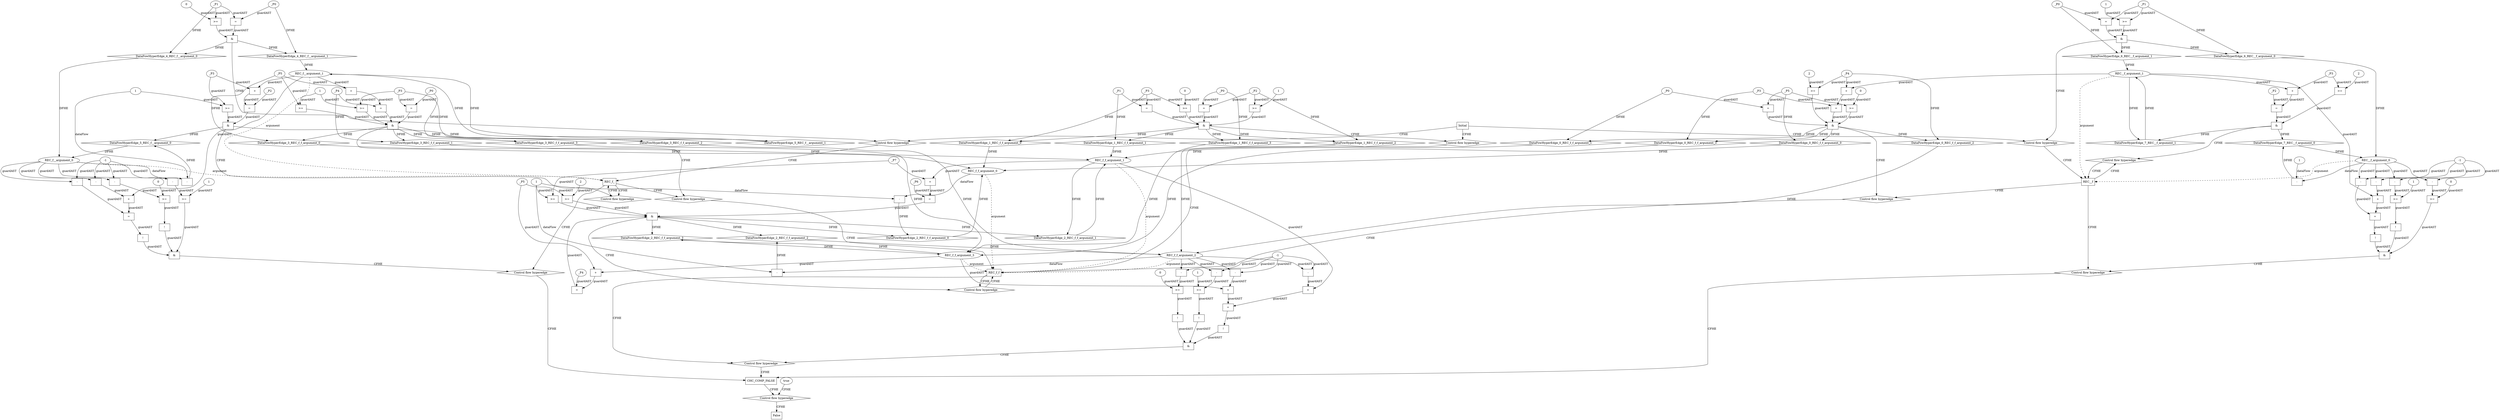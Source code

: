 // Horn Graph
digraph {
	"xxxREC_f_f___REC__f_0xxxdataFlow_0_node_0" [label="_P5"  nodeName="xxxREC_f_f___REC__f_0xxxdataFlow_0_node_0" class=symbolicConstant GNNNodeID=6]
	"xxxREC_f_f___REC__f_0xxxdataFlow1_node_0" [label="_P0"  nodeName="xxxREC_f_f___REC__f_0xxxdataFlow1_node_0" class=symbolicConstant GNNNodeID=7]
	"xxxREC_f_f___REC__f_0xxxdataFlow2_node_0" [label="_P4"  nodeName="xxxREC_f_f___REC__f_0xxxdataFlow2_node_0" class=symbolicConstant GNNNodeID=8]
	"xxxREC_f_f___REC__f_0xxxdataFlow3_node_0" [label="_P3"  nodeName="xxxREC_f_f___REC__f_0xxxdataFlow3_node_0" class=symbolicConstant GNNNodeID=9]
	"xxxREC_f_f___REC__f_0xxxguard_0_node_0" [label=">="  nodeName="xxxREC_f_f___REC__f_0xxxguard_0_node_0" class=Operator GNNNodeID=10 shape=rect]
	"xxxREC_f_f___REC__f_0xxxguard_0_node_2" [label="2"  nodeName="xxxREC_f_f___REC__f_0xxxguard_0_node_2" class=IdealInt GNNNodeID=11]
		"xxxREC_f_f___REC__f_0xxxdataFlow2_node_0" -> "xxxREC_f_f___REC__f_0xxxguard_0_node_0" [ label="guardAST"]
		"xxxREC_f_f___REC__f_0xxxguard_0_node_2" -> "xxxREC_f_f___REC__f_0xxxguard_0_node_0" [ label="guardAST"]
	"xxxREC_f_f___REC__f_0xxxguard1_node_0" [label=">="  nodeName="xxxREC_f_f___REC__f_0xxxguard1_node_0" class=Operator GNNNodeID=12 shape=rect]
	"xxxREC_f_f___REC__f_0xxxguard1_node_1" [label="0"  nodeName="xxxREC_f_f___REC__f_0xxxguard1_node_1" class=IdealInt GNNNodeID=13]
		"xxxREC_f_f___REC__f_0xxxguard1_node_1" -> "xxxREC_f_f___REC__f_0xxxguard1_node_0" [ label="guardAST"]
		"xxxREC_f_f___REC__f_0xxxdataFlow_0_node_0" -> "xxxREC_f_f___REC__f_0xxxguard1_node_0" [ label="guardAST"]
	"xxxREC_f_f___REC__f_0xxxguard2_node_0" [label="="  nodeName="xxxREC_f_f___REC__f_0xxxguard2_node_0" class=Operator GNNNodeID=14 shape=rect]
	"xxxREC_f_f___REC__f_0xxxguard2_node_1" [label="+"  nodeName="xxxREC_f_f___REC__f_0xxxguard2_node_1" class=Operator GNNNodeID=15 shape=rect]
		"xxxREC_f_f___REC__f_0xxxguard2_node_1" -> "xxxREC_f_f___REC__f_0xxxguard2_node_0" [ label="guardAST"]
		"xxxREC_f_f___REC__f_0xxxdataFlow3_node_0" -> "xxxREC_f_f___REC__f_0xxxguard2_node_0" [ label="guardAST"]
		"xxxREC_f_f___REC__f_0xxxdataFlow2_node_0" -> "xxxREC_f_f___REC__f_0xxxguard2_node_1" [ label="guardAST"]
		"REC__f_argument_1" -> "xxxREC_f_f___REC__f_0xxxguard2_node_1" [ label="guardAST"]
	"xxxREC_f_f___REC__f_0xxxguard3_node_0" [label="="  nodeName="xxxREC_f_f___REC__f_0xxxguard3_node_0" class=Operator GNNNodeID=16 shape=rect]
		"xxxREC_f_f___REC__f_0xxxdataFlow1_node_0" -> "xxxREC_f_f___REC__f_0xxxguard3_node_0" [ label="guardAST"]
		"xxxREC_f_f___REC__f_0xxxdataFlow_0_node_0" -> "xxxREC_f_f___REC__f_0xxxguard3_node_0" [ label="guardAST"]
	"xxxREC_f_f___Initial_1xxxdataFlow_0_node_0" [label="_P3"  nodeName="xxxREC_f_f___Initial_1xxxdataFlow_0_node_0" class=symbolicConstant GNNNodeID=17]
	"xxxREC_f_f___Initial_1xxxdataFlow1_node_0" [label="_P1"  nodeName="xxxREC_f_f___Initial_1xxxdataFlow1_node_0" class=symbolicConstant GNNNodeID=18]
	"xxxREC_f_f___Initial_1xxxdataFlow2_node_0" [label="_P2"  nodeName="xxxREC_f_f___Initial_1xxxdataFlow2_node_0" class=symbolicConstant GNNNodeID=19]
	"xxxREC_f_f___Initial_1xxxdataFlow3_node_0" [label="_P0"  nodeName="xxxREC_f_f___Initial_1xxxdataFlow3_node_0" class=symbolicConstant GNNNodeID=20]
	"xxxREC_f_f___Initial_1xxxguard_0_node_0" [label=">="  nodeName="xxxREC_f_f___Initial_1xxxguard_0_node_0" class=Operator GNNNodeID=21 shape=rect]
	"xxxREC_f_f___Initial_1xxxguard_0_node_1" [label="1"  nodeName="xxxREC_f_f___Initial_1xxxguard_0_node_1" class=IdealInt GNNNodeID=22]
		"xxxREC_f_f___Initial_1xxxguard_0_node_1" -> "xxxREC_f_f___Initial_1xxxguard_0_node_0" [ label="guardAST"]
		"xxxREC_f_f___Initial_1xxxdataFlow2_node_0" -> "xxxREC_f_f___Initial_1xxxguard_0_node_0" [ label="guardAST"]
	"xxxREC_f_f___Initial_1xxxguard1_node_0" [label=">="  nodeName="xxxREC_f_f___Initial_1xxxguard1_node_0" class=Operator GNNNodeID=23 shape=rect]
	"xxxREC_f_f___Initial_1xxxguard1_node_1" [label="0"  nodeName="xxxREC_f_f___Initial_1xxxguard1_node_1" class=IdealInt GNNNodeID=24]
		"xxxREC_f_f___Initial_1xxxguard1_node_1" -> "xxxREC_f_f___Initial_1xxxguard1_node_0" [ label="guardAST"]
		"xxxREC_f_f___Initial_1xxxdataFlow_0_node_0" -> "xxxREC_f_f___Initial_1xxxguard1_node_0" [ label="guardAST"]
	"xxxREC_f_f___Initial_1xxxguard2_node_0" [label="="  nodeName="xxxREC_f_f___Initial_1xxxguard2_node_0" class=Operator GNNNodeID=25 shape=rect]
		"xxxREC_f_f___Initial_1xxxdataFlow3_node_0" -> "xxxREC_f_f___Initial_1xxxguard2_node_0" [ label="guardAST"]
		"xxxREC_f_f___Initial_1xxxdataFlow2_node_0" -> "xxxREC_f_f___Initial_1xxxguard2_node_0" [ label="guardAST"]
	"xxxREC_f_f___Initial_1xxxguard3_node_0" [label="="  nodeName="xxxREC_f_f___Initial_1xxxguard3_node_0" class=Operator GNNNodeID=26 shape=rect]
		"xxxREC_f_f___Initial_1xxxdataFlow1_node_0" -> "xxxREC_f_f___Initial_1xxxguard3_node_0" [ label="guardAST"]
		"xxxREC_f_f___Initial_1xxxdataFlow_0_node_0" -> "xxxREC_f_f___Initial_1xxxguard3_node_0" [ label="guardAST"]
	"xxxREC_f_f___REC_f_f_2xxxdataFlow_0_node_0" [label="-"  nodeName="xxxREC_f_f___REC_f_f_2xxxdataFlow_0_node_0" class=Operator GNNNodeID=27 shape=rect]
	"xxxREC_f_f___REC_f_f_2xxxdataFlow_0_node_2" [label="1"  nodeName="xxxREC_f_f___REC_f_f_2xxxdataFlow_0_node_2" class=IdealInt GNNNodeID=28]
		"REC_f_f_argument_0" -> "xxxREC_f_f___REC_f_f_2xxxdataFlow_0_node_0" [ label="dataFlow"]
		"xxxREC_f_f___REC_f_f_2xxxdataFlow_0_node_2" -> "xxxREC_f_f___REC_f_f_2xxxdataFlow_0_node_0" [ label="dataFlow"]
	"xxxREC_f_f___REC_f_f_2xxxdataFlow2_node_0" [label="-"  nodeName="xxxREC_f_f___REC_f_f_2xxxdataFlow2_node_0" class=Operator GNNNodeID=29 shape=rect]
		"REC_f_f_argument_2" -> "xxxREC_f_f___REC_f_f_2xxxdataFlow2_node_0" [ label="dataFlow"]
		"xxxREC_f_f___REC_f_f_2xxxdataFlow_0_node_2" -> "xxxREC_f_f___REC_f_f_2xxxdataFlow2_node_0" [ label="dataFlow"]
	"xxxREC_f_f___REC_f_f_2xxxguard_0_node_0" [label=">="  nodeName="xxxREC_f_f___REC_f_f_2xxxguard_0_node_0" class=Operator GNNNodeID=30 shape=rect]
	"xxxREC_f_f___REC_f_f_2xxxguard_0_node_1" [label="_P5"  nodeName="xxxREC_f_f___REC_f_f_2xxxguard_0_node_1" class=symbolicConstant GNNNodeID=31]
	"xxxREC_f_f___REC_f_f_2xxxguard_0_node_2" [label="2"  nodeName="xxxREC_f_f___REC_f_f_2xxxguard_0_node_2" class=IdealInt GNNNodeID=32]
		"xxxREC_f_f___REC_f_f_2xxxguard_0_node_1" -> "xxxREC_f_f___REC_f_f_2xxxguard_0_node_0" [ label="guardAST"]
		"xxxREC_f_f___REC_f_f_2xxxguard_0_node_2" -> "xxxREC_f_f___REC_f_f_2xxxguard_0_node_0" [ label="guardAST"]
	"xxxREC_f_f___REC_f_f_2xxxguard1_node_0" [label=">="  nodeName="xxxREC_f_f___REC_f_f_2xxxguard1_node_0" class=Operator GNNNodeID=33 shape=rect]
	"xxxREC_f_f___REC_f_f_2xxxguard1_node_1" [label="_P7"  nodeName="xxxREC_f_f___REC_f_f_2xxxguard1_node_1" class=symbolicConstant GNNNodeID=34]
		"xxxREC_f_f___REC_f_f_2xxxguard1_node_1" -> "xxxREC_f_f___REC_f_f_2xxxguard1_node_0" [ label="guardAST"]
		"xxxREC_f_f___REC_f_f_2xxxdataFlow_0_node_2" -> "xxxREC_f_f___REC_f_f_2xxxguard1_node_0" [ label="guardAST"]
	"xxxREC_f_f___REC_f_f_2xxxguard2_node_0" [label="="  nodeName="xxxREC_f_f___REC_f_f_2xxxguard2_node_0" class=Operator GNNNodeID=35 shape=rect]
	"xxxREC_f_f___REC_f_f_2xxxguard2_node_1" [label="+"  nodeName="xxxREC_f_f___REC_f_f_2xxxguard2_node_1" class=Operator GNNNodeID=36 shape=rect]
	"xxxREC_f_f___REC_f_f_2xxxguard2_node_4" [label="_P6"  nodeName="xxxREC_f_f___REC_f_f_2xxxguard2_node_4" class=symbolicConstant GNNNodeID=37]
		"xxxREC_f_f___REC_f_f_2xxxguard2_node_1" -> "xxxREC_f_f___REC_f_f_2xxxguard2_node_0" [ label="guardAST"]
		"xxxREC_f_f___REC_f_f_2xxxguard2_node_4" -> "xxxREC_f_f___REC_f_f_2xxxguard2_node_0" [ label="guardAST"]
		"xxxREC_f_f___REC_f_f_2xxxguard1_node_1" -> "xxxREC_f_f___REC_f_f_2xxxguard2_node_1" [ label="guardAST"]
		"REC_f_f_argument_1" -> "xxxREC_f_f___REC_f_f_2xxxguard2_node_1" [ label="guardAST"]
	"xxxREC_f_f___REC_f_f_2xxxguard3_node_0" [label="="  nodeName="xxxREC_f_f___REC_f_f_2xxxguard3_node_0" class=Operator GNNNodeID=38 shape=rect]
	"xxxREC_f_f___REC_f_f_2xxxguard3_node_1" [label="+"  nodeName="xxxREC_f_f___REC_f_f_2xxxguard3_node_1" class=Operator GNNNodeID=39 shape=rect]
	"xxxREC_f_f___REC_f_f_2xxxguard3_node_4" [label="_P4"  nodeName="xxxREC_f_f___REC_f_f_2xxxguard3_node_4" class=symbolicConstant GNNNodeID=40]
		"xxxREC_f_f___REC_f_f_2xxxguard3_node_1" -> "xxxREC_f_f___REC_f_f_2xxxguard3_node_0" [ label="guardAST"]
		"xxxREC_f_f___REC_f_f_2xxxguard3_node_4" -> "xxxREC_f_f___REC_f_f_2xxxguard3_node_0" [ label="guardAST"]
		"xxxREC_f_f___REC_f_f_2xxxguard_0_node_1" -> "xxxREC_f_f___REC_f_f_2xxxguard3_node_1" [ label="guardAST"]
		"REC_f_f_argument_3" -> "xxxREC_f_f___REC_f_f_2xxxguard3_node_1" [ label="guardAST"]
	"xxxREC_f_f___REC_f__3xxxdataFlow_0_node_0" [label="_P5"  nodeName="xxxREC_f_f___REC_f__3xxxdataFlow_0_node_0" class=symbolicConstant GNNNodeID=43]
	"xxxREC_f_f___REC_f__3xxxdataFlow1_node_0" [label="_P4"  nodeName="xxxREC_f_f___REC_f__3xxxdataFlow1_node_0" class=symbolicConstant GNNNodeID=44]
	"xxxREC_f_f___REC_f__3xxxdataFlow2_node_0" [label="_P3"  nodeName="xxxREC_f_f___REC_f__3xxxdataFlow2_node_0" class=symbolicConstant GNNNodeID=45]
	"xxxREC_f_f___REC_f__3xxxdataFlow3_node_0" [label="_P0"  nodeName="xxxREC_f_f___REC_f__3xxxdataFlow3_node_0" class=symbolicConstant GNNNodeID=46]
	"xxxREC_f_f___REC_f__3xxxguard_0_node_0" [label=">="  nodeName="xxxREC_f_f___REC_f__3xxxguard_0_node_0" class=Operator GNNNodeID=47 shape=rect]
	"xxxREC_f_f___REC_f__3xxxguard_0_node_1" [label="1"  nodeName="xxxREC_f_f___REC_f__3xxxguard_0_node_1" class=IdealInt GNNNodeID=48]
		"xxxREC_f_f___REC_f__3xxxguard_0_node_1" -> "xxxREC_f_f___REC_f__3xxxguard_0_node_0" [ label="guardAST"]
		"xxxREC_f_f___REC_f__3xxxdataFlow2_node_0" -> "xxxREC_f_f___REC_f__3xxxguard_0_node_0" [ label="guardAST"]
	"xxxREC_f_f___REC_f__3xxxguard1_node_0" [label=">="  nodeName="xxxREC_f_f___REC_f__3xxxguard1_node_0" class=Operator GNNNodeID=49 shape=rect]
		"xxxREC_f_f___REC_f__3xxxdataFlow_0_node_0" -> "xxxREC_f_f___REC_f__3xxxguard1_node_0" [ label="guardAST"]
		"xxxREC_f_f___REC_f__3xxxguard_0_node_1" -> "xxxREC_f_f___REC_f__3xxxguard1_node_0" [ label="guardAST"]
	"xxxREC_f_f___REC_f__3xxxguard2_node_0" [label="="  nodeName="xxxREC_f_f___REC_f__3xxxguard2_node_0" class=Operator GNNNodeID=50 shape=rect]
	"xxxREC_f_f___REC_f__3xxxguard2_node_1" [label="+"  nodeName="xxxREC_f_f___REC_f__3xxxguard2_node_1" class=Operator GNNNodeID=51 shape=rect]
		"xxxREC_f_f___REC_f__3xxxguard2_node_1" -> "xxxREC_f_f___REC_f__3xxxguard2_node_0" [ label="guardAST"]
		"xxxREC_f_f___REC_f__3xxxdataFlow1_node_0" -> "xxxREC_f_f___REC_f__3xxxguard2_node_0" [ label="guardAST"]
		"xxxREC_f_f___REC_f__3xxxdataFlow_0_node_0" -> "xxxREC_f_f___REC_f__3xxxguard2_node_1" [ label="guardAST"]
		"REC_f__argument_1" -> "xxxREC_f_f___REC_f__3xxxguard2_node_1" [ label="guardAST"]
	"xxxREC_f_f___REC_f__3xxxguard3_node_0" [label="="  nodeName="xxxREC_f_f___REC_f__3xxxguard3_node_0" class=Operator GNNNodeID=52 shape=rect]
		"xxxREC_f_f___REC_f__3xxxdataFlow3_node_0" -> "xxxREC_f_f___REC_f__3xxxguard3_node_0" [ label="guardAST"]
		"xxxREC_f_f___REC_f__3xxxdataFlow2_node_0" -> "xxxREC_f_f___REC_f__3xxxguard3_node_0" [ label="guardAST"]
	"xxxREC_f____Initial_4xxxdataFlow_0_node_0" [label="_P1"  nodeName="xxxREC_f____Initial_4xxxdataFlow_0_node_0" class=symbolicConstant GNNNodeID=53]
	"xxxREC_f____Initial_4xxxdataFlow1_node_0" [label="_P0"  nodeName="xxxREC_f____Initial_4xxxdataFlow1_node_0" class=symbolicConstant GNNNodeID=54]
	"xxxREC_f____Initial_4xxxguard_0_node_0" [label=">="  nodeName="xxxREC_f____Initial_4xxxguard_0_node_0" class=Operator GNNNodeID=55 shape=rect]
	"xxxREC_f____Initial_4xxxguard_0_node_1" [label="0"  nodeName="xxxREC_f____Initial_4xxxguard_0_node_1" class=IdealInt GNNNodeID=56]
		"xxxREC_f____Initial_4xxxguard_0_node_1" -> "xxxREC_f____Initial_4xxxguard_0_node_0" [ label="guardAST"]
		"xxxREC_f____Initial_4xxxdataFlow_0_node_0" -> "xxxREC_f____Initial_4xxxguard_0_node_0" [ label="guardAST"]
	"xxxREC_f____Initial_4xxxguard1_node_0" [label="="  nodeName="xxxREC_f____Initial_4xxxguard1_node_0" class=Operator GNNNodeID=57 shape=rect]
		"xxxREC_f____Initial_4xxxdataFlow1_node_0" -> "xxxREC_f____Initial_4xxxguard1_node_0" [ label="guardAST"]
		"xxxREC_f____Initial_4xxxdataFlow_0_node_0" -> "xxxREC_f____Initial_4xxxguard1_node_0" [ label="guardAST"]
	"xxxREC_f____REC_f__5xxxdataFlow_0_node_0" [label="-"  nodeName="xxxREC_f____REC_f__5xxxdataFlow_0_node_0" class=Operator GNNNodeID=58 shape=rect]
	"xxxREC_f____REC_f__5xxxdataFlow_0_node_2" [label="1"  nodeName="xxxREC_f____REC_f__5xxxdataFlow_0_node_2" class=IdealInt GNNNodeID=59]
		"REC_f__argument_0" -> "xxxREC_f____REC_f__5xxxdataFlow_0_node_0" [ label="dataFlow"]
		"xxxREC_f____REC_f__5xxxdataFlow_0_node_2" -> "xxxREC_f____REC_f__5xxxdataFlow_0_node_0" [ label="dataFlow"]
	"xxxREC_f____REC_f__5xxxguard_0_node_0" [label=">="  nodeName="xxxREC_f____REC_f__5xxxguard_0_node_0" class=Operator GNNNodeID=60 shape=rect]
	"xxxREC_f____REC_f__5xxxguard_0_node_1" [label="_P3"  nodeName="xxxREC_f____REC_f__5xxxguard_0_node_1" class=symbolicConstant GNNNodeID=61]
		"xxxREC_f____REC_f__5xxxguard_0_node_1" -> "xxxREC_f____REC_f__5xxxguard_0_node_0" [ label="guardAST"]
		"xxxREC_f____REC_f__5xxxdataFlow_0_node_2" -> "xxxREC_f____REC_f__5xxxguard_0_node_0" [ label="guardAST"]
	"xxxREC_f____REC_f__5xxxguard1_node_0" [label="="  nodeName="xxxREC_f____REC_f__5xxxguard1_node_0" class=Operator GNNNodeID=62 shape=rect]
	"xxxREC_f____REC_f__5xxxguard1_node_1" [label="+"  nodeName="xxxREC_f____REC_f__5xxxguard1_node_1" class=Operator GNNNodeID=63 shape=rect]
	"xxxREC_f____REC_f__5xxxguard1_node_4" [label="_P2"  nodeName="xxxREC_f____REC_f__5xxxguard1_node_4" class=symbolicConstant GNNNodeID=64]
		"xxxREC_f____REC_f__5xxxguard1_node_1" -> "xxxREC_f____REC_f__5xxxguard1_node_0" [ label="guardAST"]
		"xxxREC_f____REC_f__5xxxguard1_node_4" -> "xxxREC_f____REC_f__5xxxguard1_node_0" [ label="guardAST"]
		"xxxREC_f____REC_f__5xxxguard_0_node_1" -> "xxxREC_f____REC_f__5xxxguard1_node_1" [ label="guardAST"]
		"REC_f__argument_1" -> "xxxREC_f____REC_f__5xxxguard1_node_1" [ label="guardAST"]
	"xxxREC__f___Initial_6xxxdataFlow_0_node_0" [label="_P1"  nodeName="xxxREC__f___Initial_6xxxdataFlow_0_node_0" class=symbolicConstant GNNNodeID=65]
	"xxxREC__f___Initial_6xxxdataFlow1_node_0" [label="_P0"  nodeName="xxxREC__f___Initial_6xxxdataFlow1_node_0" class=symbolicConstant GNNNodeID=66]
	"xxxREC__f___Initial_6xxxguard_0_node_0" [label=">="  nodeName="xxxREC__f___Initial_6xxxguard_0_node_0" class=Operator GNNNodeID=67 shape=rect]
	"xxxREC__f___Initial_6xxxguard_0_node_1" [label="1"  nodeName="xxxREC__f___Initial_6xxxguard_0_node_1" class=IdealInt GNNNodeID=68]
		"xxxREC__f___Initial_6xxxguard_0_node_1" -> "xxxREC__f___Initial_6xxxguard_0_node_0" [ label="guardAST"]
		"xxxREC__f___Initial_6xxxdataFlow_0_node_0" -> "xxxREC__f___Initial_6xxxguard_0_node_0" [ label="guardAST"]
	"xxxREC__f___Initial_6xxxguard1_node_0" [label="="  nodeName="xxxREC__f___Initial_6xxxguard1_node_0" class=Operator GNNNodeID=69 shape=rect]
		"xxxREC__f___Initial_6xxxdataFlow1_node_0" -> "xxxREC__f___Initial_6xxxguard1_node_0" [ label="guardAST"]
		"xxxREC__f___Initial_6xxxdataFlow_0_node_0" -> "xxxREC__f___Initial_6xxxguard1_node_0" [ label="guardAST"]
	"xxxREC__f___REC__f_7xxxdataFlow_0_node_0" [label="-"  nodeName="xxxREC__f___REC__f_7xxxdataFlow_0_node_0" class=Operator GNNNodeID=70 shape=rect]
	"xxxREC__f___REC__f_7xxxdataFlow_0_node_2" [label="1"  nodeName="xxxREC__f___REC__f_7xxxdataFlow_0_node_2" class=IdealInt GNNNodeID=71]
		"REC__f_argument_0" -> "xxxREC__f___REC__f_7xxxdataFlow_0_node_0" [ label="dataFlow"]
		"xxxREC__f___REC__f_7xxxdataFlow_0_node_2" -> "xxxREC__f___REC__f_7xxxdataFlow_0_node_0" [ label="dataFlow"]
	"xxxREC__f___REC__f_7xxxguard_0_node_0" [label=">="  nodeName="xxxREC__f___REC__f_7xxxguard_0_node_0" class=Operator GNNNodeID=72 shape=rect]
	"xxxREC__f___REC__f_7xxxguard_0_node_1" [label="_P3"  nodeName="xxxREC__f___REC__f_7xxxguard_0_node_1" class=symbolicConstant GNNNodeID=73]
	"xxxREC__f___REC__f_7xxxguard_0_node_2" [label="2"  nodeName="xxxREC__f___REC__f_7xxxguard_0_node_2" class=IdealInt GNNNodeID=74]
		"xxxREC__f___REC__f_7xxxguard_0_node_1" -> "xxxREC__f___REC__f_7xxxguard_0_node_0" [ label="guardAST"]
		"xxxREC__f___REC__f_7xxxguard_0_node_2" -> "xxxREC__f___REC__f_7xxxguard_0_node_0" [ label="guardAST"]
	"xxxREC__f___REC__f_7xxxguard1_node_0" [label="="  nodeName="xxxREC__f___REC__f_7xxxguard1_node_0" class=Operator GNNNodeID=75 shape=rect]
	"xxxREC__f___REC__f_7xxxguard1_node_1" [label="+"  nodeName="xxxREC__f___REC__f_7xxxguard1_node_1" class=Operator GNNNodeID=76 shape=rect]
	"xxxREC__f___REC__f_7xxxguard1_node_4" [label="_P2"  nodeName="xxxREC__f___REC__f_7xxxguard1_node_4" class=symbolicConstant GNNNodeID=77]
		"xxxREC__f___REC__f_7xxxguard1_node_1" -> "xxxREC__f___REC__f_7xxxguard1_node_0" [ label="guardAST"]
		"xxxREC__f___REC__f_7xxxguard1_node_4" -> "xxxREC__f___REC__f_7xxxguard1_node_0" [ label="guardAST"]
		"xxxREC__f___REC__f_7xxxguard_0_node_1" -> "xxxREC__f___REC__f_7xxxguard1_node_1" [ label="guardAST"]
		"REC__f_argument_1" -> "xxxREC__f___REC__f_7xxxguard1_node_1" [ label="guardAST"]
	"xxxCHC_COMP_FALSE___REC_f__8xxxguard_0_node_0" [label="!"  nodeName="xxxCHC_COMP_FALSE___REC_f__8xxxguard_0_node_0" class=Operator GNNNodeID=78 shape=rect]
	"xxxCHC_COMP_FALSE___REC_f__8xxxguard_0_node_1" [label="="  nodeName="xxxCHC_COMP_FALSE___REC_f__8xxxguard_0_node_1" class=Operator GNNNodeID=79 shape=rect]
	"xxxCHC_COMP_FALSE___REC_f__8xxxguard_0_node_2" [label="+"  nodeName="xxxCHC_COMP_FALSE___REC_f__8xxxguard_0_node_2" class=Operator GNNNodeID=80 shape=rect]
	"xxxCHC_COMP_FALSE___REC_f__8xxxguard_0_node_3" [label="-"  nodeName="xxxCHC_COMP_FALSE___REC_f__8xxxguard_0_node_3" class=Operator GNNNodeID=81 shape=rect]
	"xxxCHC_COMP_FALSE___REC_f__8xxxguard_0_node_5" [label="-1"  nodeName="xxxCHC_COMP_FALSE___REC_f__8xxxguard_0_node_5" class=IdealInt GNNNodeID=82]
	"xxxCHC_COMP_FALSE___REC_f__8xxxguard_0_node_7" [label="-"  nodeName="xxxCHC_COMP_FALSE___REC_f__8xxxguard_0_node_7" class=Operator GNNNodeID=83 shape=rect]
		"xxxCHC_COMP_FALSE___REC_f__8xxxguard_0_node_1" -> "xxxCHC_COMP_FALSE___REC_f__8xxxguard_0_node_0" [ label="guardAST"]
		"xxxCHC_COMP_FALSE___REC_f__8xxxguard_0_node_2" -> "xxxCHC_COMP_FALSE___REC_f__8xxxguard_0_node_1" [ label="guardAST"]
		"xxxCHC_COMP_FALSE___REC_f__8xxxguard_0_node_7" -> "xxxCHC_COMP_FALSE___REC_f__8xxxguard_0_node_1" [ label="guardAST"]
		"xxxCHC_COMP_FALSE___REC_f__8xxxguard_0_node_3" -> "xxxCHC_COMP_FALSE___REC_f__8xxxguard_0_node_2" [ label="guardAST"]
		"REC_f__argument_1" -> "xxxCHC_COMP_FALSE___REC_f__8xxxguard_0_node_2" [ label="guardAST"]
		"REC_f__argument_0" -> "xxxCHC_COMP_FALSE___REC_f__8xxxguard_0_node_3" [ label="guardAST"]
		"xxxCHC_COMP_FALSE___REC_f__8xxxguard_0_node_5" -> "xxxCHC_COMP_FALSE___REC_f__8xxxguard_0_node_3" [ label="guardAST"]
		"REC_f__argument_0" -> "xxxCHC_COMP_FALSE___REC_f__8xxxguard_0_node_7" [ label="guardAST"]
		"xxxCHC_COMP_FALSE___REC_f__8xxxguard_0_node_5" -> "xxxCHC_COMP_FALSE___REC_f__8xxxguard_0_node_7" [ label="guardAST"]
	"xxxCHC_COMP_FALSE___REC_f__8xxxguard1_node_0" [label="!"  nodeName="xxxCHC_COMP_FALSE___REC_f__8xxxguard1_node_0" class=Operator GNNNodeID=84 shape=rect]
	"xxxCHC_COMP_FALSE___REC_f__8xxxguard1_node_1" [label=">="  nodeName="xxxCHC_COMP_FALSE___REC_f__8xxxguard1_node_1" class=Operator GNNNodeID=85 shape=rect]
	"xxxCHC_COMP_FALSE___REC_f__8xxxguard1_node_2" [label="0"  nodeName="xxxCHC_COMP_FALSE___REC_f__8xxxguard1_node_2" class=IdealInt GNNNodeID=86]
	"xxxCHC_COMP_FALSE___REC_f__8xxxguard1_node_3" [label="-"  nodeName="xxxCHC_COMP_FALSE___REC_f__8xxxguard1_node_3" class=Operator GNNNodeID=87 shape=rect]
		"xxxCHC_COMP_FALSE___REC_f__8xxxguard1_node_1" -> "xxxCHC_COMP_FALSE___REC_f__8xxxguard1_node_0" [ label="guardAST"]
		"xxxCHC_COMP_FALSE___REC_f__8xxxguard1_node_2" -> "xxxCHC_COMP_FALSE___REC_f__8xxxguard1_node_1" [ label="guardAST"]
		"xxxCHC_COMP_FALSE___REC_f__8xxxguard1_node_3" -> "xxxCHC_COMP_FALSE___REC_f__8xxxguard1_node_1" [ label="guardAST"]
		"REC_f__argument_0" -> "xxxCHC_COMP_FALSE___REC_f__8xxxguard1_node_3" [ label="guardAST"]
		"xxxCHC_COMP_FALSE___REC_f__8xxxguard_0_node_5" -> "xxxCHC_COMP_FALSE___REC_f__8xxxguard1_node_3" [ label="guardAST"]
	"xxxCHC_COMP_FALSE___REC_f__8xxxguard2_node_0" [label=">="  nodeName="xxxCHC_COMP_FALSE___REC_f__8xxxguard2_node_0" class=Operator GNNNodeID=88 shape=rect]
	"xxxCHC_COMP_FALSE___REC_f__8xxxguard2_node_1" [label="1"  nodeName="xxxCHC_COMP_FALSE___REC_f__8xxxguard2_node_1" class=IdealInt GNNNodeID=89]
	"xxxCHC_COMP_FALSE___REC_f__8xxxguard2_node_2" [label="-"  nodeName="xxxCHC_COMP_FALSE___REC_f__8xxxguard2_node_2" class=Operator GNNNodeID=90 shape=rect]
		"xxxCHC_COMP_FALSE___REC_f__8xxxguard2_node_1" -> "xxxCHC_COMP_FALSE___REC_f__8xxxguard2_node_0" [ label="guardAST"]
		"xxxCHC_COMP_FALSE___REC_f__8xxxguard2_node_2" -> "xxxCHC_COMP_FALSE___REC_f__8xxxguard2_node_0" [ label="guardAST"]
		"REC_f__argument_0" -> "xxxCHC_COMP_FALSE___REC_f__8xxxguard2_node_2" [ label="guardAST"]
		"xxxCHC_COMP_FALSE___REC_f__8xxxguard_0_node_5" -> "xxxCHC_COMP_FALSE___REC_f__8xxxguard2_node_2" [ label="guardAST"]
	"xxxCHC_COMP_FALSE___REC_f_f_9xxxguard_0_node_0" [label="!"  nodeName="xxxCHC_COMP_FALSE___REC_f_f_9xxxguard_0_node_0" class=Operator GNNNodeID=91 shape=rect]
	"xxxCHC_COMP_FALSE___REC_f_f_9xxxguard_0_node_1" [label="="  nodeName="xxxCHC_COMP_FALSE___REC_f_f_9xxxguard_0_node_1" class=Operator GNNNodeID=92 shape=rect]
	"xxxCHC_COMP_FALSE___REC_f_f_9xxxguard_0_node_2" [label="+"  nodeName="xxxCHC_COMP_FALSE___REC_f_f_9xxxguard_0_node_2" class=Operator GNNNodeID=93 shape=rect]
	"xxxCHC_COMP_FALSE___REC_f_f_9xxxguard_0_node_3" [label="-"  nodeName="xxxCHC_COMP_FALSE___REC_f_f_9xxxguard_0_node_3" class=Operator GNNNodeID=94 shape=rect]
	"xxxCHC_COMP_FALSE___REC_f_f_9xxxguard_0_node_5" [label="-1"  nodeName="xxxCHC_COMP_FALSE___REC_f_f_9xxxguard_0_node_5" class=IdealInt GNNNodeID=95]
	"xxxCHC_COMP_FALSE___REC_f_f_9xxxguard_0_node_7" [label="+"  nodeName="xxxCHC_COMP_FALSE___REC_f_f_9xxxguard_0_node_7" class=Operator GNNNodeID=96 shape=rect]
	"xxxCHC_COMP_FALSE___REC_f_f_9xxxguard_0_node_8" [label="-"  nodeName="xxxCHC_COMP_FALSE___REC_f_f_9xxxguard_0_node_8" class=Operator GNNNodeID=97 shape=rect]
		"xxxCHC_COMP_FALSE___REC_f_f_9xxxguard_0_node_1" -> "xxxCHC_COMP_FALSE___REC_f_f_9xxxguard_0_node_0" [ label="guardAST"]
		"xxxCHC_COMP_FALSE___REC_f_f_9xxxguard_0_node_2" -> "xxxCHC_COMP_FALSE___REC_f_f_9xxxguard_0_node_1" [ label="guardAST"]
		"xxxCHC_COMP_FALSE___REC_f_f_9xxxguard_0_node_7" -> "xxxCHC_COMP_FALSE___REC_f_f_9xxxguard_0_node_1" [ label="guardAST"]
		"xxxCHC_COMP_FALSE___REC_f_f_9xxxguard_0_node_3" -> "xxxCHC_COMP_FALSE___REC_f_f_9xxxguard_0_node_2" [ label="guardAST"]
		"REC_f_f_argument_1" -> "xxxCHC_COMP_FALSE___REC_f_f_9xxxguard_0_node_2" [ label="guardAST"]
		"REC_f_f_argument_2" -> "xxxCHC_COMP_FALSE___REC_f_f_9xxxguard_0_node_3" [ label="guardAST"]
		"xxxCHC_COMP_FALSE___REC_f_f_9xxxguard_0_node_5" -> "xxxCHC_COMP_FALSE___REC_f_f_9xxxguard_0_node_3" [ label="guardAST"]
		"xxxCHC_COMP_FALSE___REC_f_f_9xxxguard_0_node_8" -> "xxxCHC_COMP_FALSE___REC_f_f_9xxxguard_0_node_7" [ label="guardAST"]
		"REC_f_f_argument_3" -> "xxxCHC_COMP_FALSE___REC_f_f_9xxxguard_0_node_7" [ label="guardAST"]
		"REC_f_f_argument_2" -> "xxxCHC_COMP_FALSE___REC_f_f_9xxxguard_0_node_8" [ label="guardAST"]
		"xxxCHC_COMP_FALSE___REC_f_f_9xxxguard_0_node_5" -> "xxxCHC_COMP_FALSE___REC_f_f_9xxxguard_0_node_8" [ label="guardAST"]
	"xxxCHC_COMP_FALSE___REC_f_f_9xxxguard1_node_0" [label="!"  nodeName="xxxCHC_COMP_FALSE___REC_f_f_9xxxguard1_node_0" class=Operator GNNNodeID=98 shape=rect]
	"xxxCHC_COMP_FALSE___REC_f_f_9xxxguard1_node_1" [label=">="  nodeName="xxxCHC_COMP_FALSE___REC_f_f_9xxxguard1_node_1" class=Operator GNNNodeID=99 shape=rect]
	"xxxCHC_COMP_FALSE___REC_f_f_9xxxguard1_node_2" [label="1"  nodeName="xxxCHC_COMP_FALSE___REC_f_f_9xxxguard1_node_2" class=IdealInt GNNNodeID=100]
	"xxxCHC_COMP_FALSE___REC_f_f_9xxxguard1_node_3" [label="-"  nodeName="xxxCHC_COMP_FALSE___REC_f_f_9xxxguard1_node_3" class=Operator GNNNodeID=101 shape=rect]
		"xxxCHC_COMP_FALSE___REC_f_f_9xxxguard1_node_1" -> "xxxCHC_COMP_FALSE___REC_f_f_9xxxguard1_node_0" [ label="guardAST"]
		"xxxCHC_COMP_FALSE___REC_f_f_9xxxguard1_node_2" -> "xxxCHC_COMP_FALSE___REC_f_f_9xxxguard1_node_1" [ label="guardAST"]
		"xxxCHC_COMP_FALSE___REC_f_f_9xxxguard1_node_3" -> "xxxCHC_COMP_FALSE___REC_f_f_9xxxguard1_node_1" [ label="guardAST"]
		"REC_f_f_argument_2" -> "xxxCHC_COMP_FALSE___REC_f_f_9xxxguard1_node_3" [ label="guardAST"]
		"xxxCHC_COMP_FALSE___REC_f_f_9xxxguard_0_node_5" -> "xxxCHC_COMP_FALSE___REC_f_f_9xxxguard1_node_3" [ label="guardAST"]
	"xxxCHC_COMP_FALSE___REC_f_f_9xxxguard2_node_0" [label="!"  nodeName="xxxCHC_COMP_FALSE___REC_f_f_9xxxguard2_node_0" class=Operator GNNNodeID=102 shape=rect]
	"xxxCHC_COMP_FALSE___REC_f_f_9xxxguard2_node_1" [label=">="  nodeName="xxxCHC_COMP_FALSE___REC_f_f_9xxxguard2_node_1" class=Operator GNNNodeID=103 shape=rect]
	"xxxCHC_COMP_FALSE___REC_f_f_9xxxguard2_node_2" [label="0"  nodeName="xxxCHC_COMP_FALSE___REC_f_f_9xxxguard2_node_2" class=IdealInt GNNNodeID=104]
	"xxxCHC_COMP_FALSE___REC_f_f_9xxxguard2_node_3" [label="-"  nodeName="xxxCHC_COMP_FALSE___REC_f_f_9xxxguard2_node_3" class=Operator GNNNodeID=105 shape=rect]
		"xxxCHC_COMP_FALSE___REC_f_f_9xxxguard2_node_1" -> "xxxCHC_COMP_FALSE___REC_f_f_9xxxguard2_node_0" [ label="guardAST"]
		"xxxCHC_COMP_FALSE___REC_f_f_9xxxguard2_node_2" -> "xxxCHC_COMP_FALSE___REC_f_f_9xxxguard2_node_1" [ label="guardAST"]
		"xxxCHC_COMP_FALSE___REC_f_f_9xxxguard2_node_3" -> "xxxCHC_COMP_FALSE___REC_f_f_9xxxguard2_node_1" [ label="guardAST"]
		"REC_f_f_argument_2" -> "xxxCHC_COMP_FALSE___REC_f_f_9xxxguard2_node_3" [ label="guardAST"]
		"xxxCHC_COMP_FALSE___REC_f_f_9xxxguard_0_node_5" -> "xxxCHC_COMP_FALSE___REC_f_f_9xxxguard2_node_3" [ label="guardAST"]
	"xxxCHC_COMP_FALSE___REC__f_10xxxguard_0_node_0" [label=">="  nodeName="xxxCHC_COMP_FALSE___REC__f_10xxxguard_0_node_0" class=Operator GNNNodeID=106 shape=rect]
	"xxxCHC_COMP_FALSE___REC__f_10xxxguard_0_node_1" [label="0"  nodeName="xxxCHC_COMP_FALSE___REC__f_10xxxguard_0_node_1" class=IdealInt GNNNodeID=107]
	"xxxCHC_COMP_FALSE___REC__f_10xxxguard_0_node_2" [label="-"  nodeName="xxxCHC_COMP_FALSE___REC__f_10xxxguard_0_node_2" class=Operator GNNNodeID=108 shape=rect]
	"xxxCHC_COMP_FALSE___REC__f_10xxxguard_0_node_4" [label="-1"  nodeName="xxxCHC_COMP_FALSE___REC__f_10xxxguard_0_node_4" class=IdealInt GNNNodeID=109]
		"xxxCHC_COMP_FALSE___REC__f_10xxxguard_0_node_1" -> "xxxCHC_COMP_FALSE___REC__f_10xxxguard_0_node_0" [ label="guardAST"]
		"xxxCHC_COMP_FALSE___REC__f_10xxxguard_0_node_2" -> "xxxCHC_COMP_FALSE___REC__f_10xxxguard_0_node_0" [ label="guardAST"]
		"REC__f_argument_0" -> "xxxCHC_COMP_FALSE___REC__f_10xxxguard_0_node_2" [ label="guardAST"]
		"xxxCHC_COMP_FALSE___REC__f_10xxxguard_0_node_4" -> "xxxCHC_COMP_FALSE___REC__f_10xxxguard_0_node_2" [ label="guardAST"]
	"xxxCHC_COMP_FALSE___REC__f_10xxxguard1_node_0" [label="!"  nodeName="xxxCHC_COMP_FALSE___REC__f_10xxxguard1_node_0" class=Operator GNNNodeID=110 shape=rect]
	"xxxCHC_COMP_FALSE___REC__f_10xxxguard1_node_1" [label=">="  nodeName="xxxCHC_COMP_FALSE___REC__f_10xxxguard1_node_1" class=Operator GNNNodeID=111 shape=rect]
	"xxxCHC_COMP_FALSE___REC__f_10xxxguard1_node_2" [label="1"  nodeName="xxxCHC_COMP_FALSE___REC__f_10xxxguard1_node_2" class=IdealInt GNNNodeID=112]
	"xxxCHC_COMP_FALSE___REC__f_10xxxguard1_node_3" [label="-"  nodeName="xxxCHC_COMP_FALSE___REC__f_10xxxguard1_node_3" class=Operator GNNNodeID=113 shape=rect]
		"xxxCHC_COMP_FALSE___REC__f_10xxxguard1_node_1" -> "xxxCHC_COMP_FALSE___REC__f_10xxxguard1_node_0" [ label="guardAST"]
		"xxxCHC_COMP_FALSE___REC__f_10xxxguard1_node_2" -> "xxxCHC_COMP_FALSE___REC__f_10xxxguard1_node_1" [ label="guardAST"]
		"xxxCHC_COMP_FALSE___REC__f_10xxxguard1_node_3" -> "xxxCHC_COMP_FALSE___REC__f_10xxxguard1_node_1" [ label="guardAST"]
		"REC__f_argument_0" -> "xxxCHC_COMP_FALSE___REC__f_10xxxguard1_node_3" [ label="guardAST"]
		"xxxCHC_COMP_FALSE___REC__f_10xxxguard_0_node_4" -> "xxxCHC_COMP_FALSE___REC__f_10xxxguard1_node_3" [ label="guardAST"]
	"xxxCHC_COMP_FALSE___REC__f_10xxxguard2_node_0" [label="!"  nodeName="xxxCHC_COMP_FALSE___REC__f_10xxxguard2_node_0" class=Operator GNNNodeID=114 shape=rect]
	"xxxCHC_COMP_FALSE___REC__f_10xxxguard2_node_1" [label="="  nodeName="xxxCHC_COMP_FALSE___REC__f_10xxxguard2_node_1" class=Operator GNNNodeID=115 shape=rect]
	"xxxCHC_COMP_FALSE___REC__f_10xxxguard2_node_2" [label="-"  nodeName="xxxCHC_COMP_FALSE___REC__f_10xxxguard2_node_2" class=Operator GNNNodeID=116 shape=rect]
	"xxxCHC_COMP_FALSE___REC__f_10xxxguard2_node_5" [label="+"  nodeName="xxxCHC_COMP_FALSE___REC__f_10xxxguard2_node_5" class=Operator GNNNodeID=117 shape=rect]
	"xxxCHC_COMP_FALSE___REC__f_10xxxguard2_node_6" [label="-"  nodeName="xxxCHC_COMP_FALSE___REC__f_10xxxguard2_node_6" class=Operator GNNNodeID=118 shape=rect]
		"xxxCHC_COMP_FALSE___REC__f_10xxxguard2_node_1" -> "xxxCHC_COMP_FALSE___REC__f_10xxxguard2_node_0" [ label="guardAST"]
		"xxxCHC_COMP_FALSE___REC__f_10xxxguard2_node_2" -> "xxxCHC_COMP_FALSE___REC__f_10xxxguard2_node_1" [ label="guardAST"]
		"xxxCHC_COMP_FALSE___REC__f_10xxxguard2_node_5" -> "xxxCHC_COMP_FALSE___REC__f_10xxxguard2_node_1" [ label="guardAST"]
		"REC__f_argument_0" -> "xxxCHC_COMP_FALSE___REC__f_10xxxguard2_node_2" [ label="guardAST"]
		"xxxCHC_COMP_FALSE___REC__f_10xxxguard_0_node_4" -> "xxxCHC_COMP_FALSE___REC__f_10xxxguard2_node_2" [ label="guardAST"]
		"xxxCHC_COMP_FALSE___REC__f_10xxxguard2_node_6" -> "xxxCHC_COMP_FALSE___REC__f_10xxxguard2_node_5" [ label="guardAST"]
		"REC__f_argument_1" -> "xxxCHC_COMP_FALSE___REC__f_10xxxguard2_node_5" [ label="guardAST"]
		"REC__f_argument_0" -> "xxxCHC_COMP_FALSE___REC__f_10xxxguard2_node_6" [ label="guardAST"]
		"xxxCHC_COMP_FALSE___REC__f_10xxxguard_0_node_4" -> "xxxCHC_COMP_FALSE___REC__f_10xxxguard2_node_6" [ label="guardAST"]
	"xxxFALSE___CHC_COMP_FALSE_11xxxguard_0_node_0" [label="true"  nodeName="xxxFALSE___CHC_COMP_FALSE_11xxxguard_0_node_0" class=Constant GNNNodeID=119]
	"CHC_COMP_FALSE" [label="CHC_COMP_FALSE"  nodeName="CHC_COMP_FALSE" class=CONTROL GNNNodeID=120 shape="rect"]
	"REC__f" [label="REC__f"  nodeName="REC__f" class=CONTROL GNNNodeID=121 shape="rect"]
	"REC_f_" [label="REC_f_"  nodeName="REC_f_" class=CONTROL GNNNodeID=122 shape="rect"]
	"REC_f_f" [label="REC_f_f"  nodeName="REC_f_f" class=CONTROL GNNNodeID=123 shape="rect"]
	"FALSE" [label="False"  nodeName=False class=CONTROL GNNNodeID=124 shape="rect"]
	"Initial" [label="Initial"  nodeName=Initial class=CONTROL GNNNodeID=125 shape="rect"]
	"ControlFowHyperEdge_0" [label="Control flow hyperedge"  hyperEdgeNodeID=0 nodeName=ControlFowHyperEdge_0 class=controlFlowHyperEdge shape="diamond"]
		"REC__f" -> ControlFowHyperEdge_0 [ label="CFHE"]
		"ControlFowHyperEdge_0" -> "REC_f_f" [ label="CFHE"]
	"ControlFowHyperEdge_1" [label="Control flow hyperedge"  hyperEdgeNodeID=1 nodeName=ControlFowHyperEdge_1 class=controlFlowHyperEdge shape="diamond"]
		"Initial" -> ControlFowHyperEdge_1 [ label="CFHE"]
		"ControlFowHyperEdge_1" -> "REC_f_f" [ label="CFHE"]
	"ControlFowHyperEdge_2" [label="Control flow hyperedge"  hyperEdgeNodeID=2 nodeName=ControlFowHyperEdge_2 class=controlFlowHyperEdge shape="diamond"]
		"REC_f_f" -> ControlFowHyperEdge_2 [ label="CFHE"]
		"ControlFowHyperEdge_2" -> "REC_f_f" [ label="CFHE"]
	"ControlFowHyperEdge_3" [label="Control flow hyperedge"  hyperEdgeNodeID=3 nodeName=ControlFowHyperEdge_3 class=controlFlowHyperEdge shape="diamond"]
		"REC_f_" -> ControlFowHyperEdge_3 [ label="CFHE"]
		"ControlFowHyperEdge_3" -> "REC_f_f" [ label="CFHE"]
	"ControlFowHyperEdge_4" [label="Control flow hyperedge"  hyperEdgeNodeID=4 nodeName=ControlFowHyperEdge_4 class=controlFlowHyperEdge shape="diamond"]
		"Initial" -> ControlFowHyperEdge_4 [ label="CFHE"]
		"ControlFowHyperEdge_4" -> "REC_f_" [ label="CFHE"]
	"ControlFowHyperEdge_5" [label="Control flow hyperedge"  hyperEdgeNodeID=5 nodeName=ControlFowHyperEdge_5 class=controlFlowHyperEdge shape="diamond"]
		"REC_f_" -> ControlFowHyperEdge_5 [ label="CFHE"]
		"ControlFowHyperEdge_5" -> "REC_f_" [ label="CFHE"]
	"ControlFowHyperEdge_6" [label="Control flow hyperedge"  hyperEdgeNodeID=6 nodeName=ControlFowHyperEdge_6 class=controlFlowHyperEdge shape="diamond"]
		"Initial" -> ControlFowHyperEdge_6 [ label="CFHE"]
		"ControlFowHyperEdge_6" -> "REC__f" [ label="CFHE"]
	"ControlFowHyperEdge_7" [label="Control flow hyperedge"  hyperEdgeNodeID=7 nodeName=ControlFowHyperEdge_7 class=controlFlowHyperEdge shape="diamond"]
		"REC__f" -> ControlFowHyperEdge_7 [ label="CFHE"]
		"ControlFowHyperEdge_7" -> "REC__f" [ label="CFHE"]
	"ControlFowHyperEdge_8" [label="Control flow hyperedge"  hyperEdgeNodeID=8 nodeName=ControlFowHyperEdge_8 class=controlFlowHyperEdge shape="diamond"]
		"REC_f_" -> ControlFowHyperEdge_8 [ label="CFHE"]
		"ControlFowHyperEdge_8" -> "CHC_COMP_FALSE" [ label="CFHE"]
	"ControlFowHyperEdge_9" [label="Control flow hyperedge"  hyperEdgeNodeID=9 nodeName=ControlFowHyperEdge_9 class=controlFlowHyperEdge shape="diamond"]
		"REC_f_f" -> ControlFowHyperEdge_9 [ label="CFHE"]
		"ControlFowHyperEdge_9" -> "CHC_COMP_FALSE" [ label="CFHE"]
	"ControlFowHyperEdge_10" [label="Control flow hyperedge"  hyperEdgeNodeID=10 nodeName=ControlFowHyperEdge_10 class=controlFlowHyperEdge shape="diamond"]
		"REC__f" -> ControlFowHyperEdge_10 [ label="CFHE"]
		"ControlFowHyperEdge_10" -> "CHC_COMP_FALSE" [ label="CFHE"]
	"ControlFowHyperEdge_11" [label="Control flow hyperedge"  hyperEdgeNodeID=11 nodeName=ControlFowHyperEdge_11 class=controlFlowHyperEdge shape="diamond"]
		"CHC_COMP_FALSE" -> ControlFowHyperEdge_11 [ label="CFHE"]
		"ControlFowHyperEdge_11" -> "FALSE" [ label="CFHE"]
	"REC_f_f_argument_0" [label="REC_f_f_argument_0"  nodeName=argument0 class=argument shape=oval GNNNodeID=126 head="REC_f_f"]
		"REC_f_f_argument_0" -> "REC_f_f" [ label="argument" style=dashed]
	"REC_f_f_argument_1" [label="REC_f_f_argument_1"  nodeName=argument1 class=argument shape=oval GNNNodeID=126 head="REC_f_f"]
		"REC_f_f_argument_1" -> "REC_f_f" [ label="argument" style=dashed]
	"REC_f_f_argument_2" [label="REC_f_f_argument_2"  nodeName=argument2 class=argument shape=oval GNNNodeID=126 head="REC_f_f"]
		"REC_f_f_argument_2" -> "REC_f_f" [ label="argument" style=dashed]
	"REC_f_f_argument_3" [label="REC_f_f_argument_3"  nodeName=argument3 class=argument shape=oval GNNNodeID=126 head="REC_f_f"]
		"REC_f_f_argument_3" -> "REC_f_f" [ label="argument" style=dashed]
	"REC__f_argument_0" [label="REC__f_argument_0"  nodeName=argument0 class=argument shape=oval GNNNodeID=126 head="REC__f"]
		"REC__f_argument_0" -> "REC__f" [ label="argument" style=dashed]
	"REC__f_argument_1" [label="REC__f_argument_1"  nodeName=argument1 class=argument shape=oval GNNNodeID=126 head="REC__f"]
		"REC__f_argument_1" -> "REC__f" [ label="argument" style=dashed]
	"REC_f__argument_0" [label="REC_f__argument_0"  nodeName=argument0 class=argument shape=oval GNNNodeID=126 head="REC_f_"]
		"REC_f__argument_0" -> "REC_f_" [ label="argument" style=dashed]
	"REC_f__argument_1" [label="REC_f__argument_1"  nodeName=argument1 class=argument shape=oval GNNNodeID=126 head="REC_f_"]
		"REC_f__argument_1" -> "REC_f_" [ label="argument" style=dashed]
	"xxxREC_f_f___REC__f_0xxx_and" [label="&"  andName="xxxREC_f_f___REC__f_0xxx_and" class=Operator shape=rect]
		"xxxREC_f_f___REC__f_0xxxguard_0_node_0" -> "xxxREC_f_f___REC__f_0xxx_and" [ label="guardAST"]
		"xxxREC_f_f___REC__f_0xxxguard1_node_0" -> "xxxREC_f_f___REC__f_0xxx_and" [ label="guardAST"]
		"xxxREC_f_f___REC__f_0xxxguard2_node_0" -> "xxxREC_f_f___REC__f_0xxx_and" [ label="guardAST"]
		"xxxREC_f_f___REC__f_0xxxguard3_node_0" -> "xxxREC_f_f___REC__f_0xxx_and" [ label="guardAST"]
		"xxxREC_f_f___REC__f_0xxx_and" -> "ControlFowHyperEdge_0" [ label="CFHE"]
	"xxxREC_f_f___Initial_1xxx_and" [label="&"  andName="xxxREC_f_f___Initial_1xxx_and" class=Operator shape=rect]
		"xxxREC_f_f___Initial_1xxxguard_0_node_0" -> "xxxREC_f_f___Initial_1xxx_and" [ label="guardAST"]
		"xxxREC_f_f___Initial_1xxxguard1_node_0" -> "xxxREC_f_f___Initial_1xxx_and" [ label="guardAST"]
		"xxxREC_f_f___Initial_1xxxguard2_node_0" -> "xxxREC_f_f___Initial_1xxx_and" [ label="guardAST"]
		"xxxREC_f_f___Initial_1xxxguard3_node_0" -> "xxxREC_f_f___Initial_1xxx_and" [ label="guardAST"]
		"xxxREC_f_f___Initial_1xxx_and" -> "ControlFowHyperEdge_1" [ label="CFHE"]
	"xxxREC_f_f___REC_f_f_2xxx_and" [label="&"  andName="xxxREC_f_f___REC_f_f_2xxx_and" class=Operator shape=rect]
		"xxxREC_f_f___REC_f_f_2xxxguard_0_node_0" -> "xxxREC_f_f___REC_f_f_2xxx_and" [ label="guardAST"]
		"xxxREC_f_f___REC_f_f_2xxxguard1_node_0" -> "xxxREC_f_f___REC_f_f_2xxx_and" [ label="guardAST"]
		"xxxREC_f_f___REC_f_f_2xxxguard2_node_0" -> "xxxREC_f_f___REC_f_f_2xxx_and" [ label="guardAST"]
		"xxxREC_f_f___REC_f_f_2xxxguard3_node_0" -> "xxxREC_f_f___REC_f_f_2xxx_and" [ label="guardAST"]
		"xxxREC_f_f___REC_f_f_2xxx_and" -> "ControlFowHyperEdge_2" [ label="CFHE"]
	"xxxREC_f_f___REC_f__3xxx_and" [label="&"  andName="xxxREC_f_f___REC_f__3xxx_and" class=Operator shape=rect]
		"xxxREC_f_f___REC_f__3xxxguard_0_node_0" -> "xxxREC_f_f___REC_f__3xxx_and" [ label="guardAST"]
		"xxxREC_f_f___REC_f__3xxxguard1_node_0" -> "xxxREC_f_f___REC_f__3xxx_and" [ label="guardAST"]
		"xxxREC_f_f___REC_f__3xxxguard2_node_0" -> "xxxREC_f_f___REC_f__3xxx_and" [ label="guardAST"]
		"xxxREC_f_f___REC_f__3xxxguard3_node_0" -> "xxxREC_f_f___REC_f__3xxx_and" [ label="guardAST"]
		"xxxREC_f_f___REC_f__3xxx_and" -> "ControlFowHyperEdge_3" [ label="CFHE"]
	"xxxREC_f____Initial_4xxx_and" [label="&"  andName="xxxREC_f____Initial_4xxx_and" class=Operator shape=rect]
		"xxxREC_f____Initial_4xxxguard_0_node_0" -> "xxxREC_f____Initial_4xxx_and" [ label="guardAST"]
		"xxxREC_f____Initial_4xxxguard1_node_0" -> "xxxREC_f____Initial_4xxx_and" [ label="guardAST"]
		"xxxREC_f____Initial_4xxx_and" -> "ControlFowHyperEdge_4" [ label="CFHE"]
	"xxxREC_f____REC_f__5xxx_and" [label="&"  andName="xxxREC_f____REC_f__5xxx_and" class=Operator shape=rect]
		"xxxREC_f____REC_f__5xxxguard_0_node_0" -> "xxxREC_f____REC_f__5xxx_and" [ label="guardAST"]
		"xxxREC_f____REC_f__5xxxguard1_node_0" -> "xxxREC_f____REC_f__5xxx_and" [ label="guardAST"]
		"xxxREC_f____REC_f__5xxx_and" -> "ControlFowHyperEdge_5" [ label="CFHE"]
	"xxxREC__f___Initial_6xxx_and" [label="&"  andName="xxxREC__f___Initial_6xxx_and" class=Operator shape=rect]
		"xxxREC__f___Initial_6xxxguard_0_node_0" -> "xxxREC__f___Initial_6xxx_and" [ label="guardAST"]
		"xxxREC__f___Initial_6xxxguard1_node_0" -> "xxxREC__f___Initial_6xxx_and" [ label="guardAST"]
		"xxxREC__f___Initial_6xxx_and" -> "ControlFowHyperEdge_6" [ label="CFHE"]
	"xxxREC__f___REC__f_7xxx_and" [label="&"  andName="xxxREC__f___REC__f_7xxx_and" class=Operator shape=rect]
		"xxxREC__f___REC__f_7xxxguard_0_node_0" -> "xxxREC__f___REC__f_7xxx_and" [ label="guardAST"]
		"xxxREC__f___REC__f_7xxxguard1_node_0" -> "xxxREC__f___REC__f_7xxx_and" [ label="guardAST"]
		"xxxREC__f___REC__f_7xxx_and" -> "ControlFowHyperEdge_7" [ label="CFHE"]
	"xxxCHC_COMP_FALSE___REC_f__8xxx_and" [label="&"  andName="xxxCHC_COMP_FALSE___REC_f__8xxx_and" class=Operator shape=rect]
		"xxxCHC_COMP_FALSE___REC_f__8xxxguard_0_node_0" -> "xxxCHC_COMP_FALSE___REC_f__8xxx_and" [ label="guardAST"]
		"xxxCHC_COMP_FALSE___REC_f__8xxxguard1_node_0" -> "xxxCHC_COMP_FALSE___REC_f__8xxx_and" [ label="guardAST"]
		"xxxCHC_COMP_FALSE___REC_f__8xxxguard2_node_0" -> "xxxCHC_COMP_FALSE___REC_f__8xxx_and" [ label="guardAST"]
		"xxxCHC_COMP_FALSE___REC_f__8xxx_and" -> "ControlFowHyperEdge_8" [ label="CFHE"]
	"xxxCHC_COMP_FALSE___REC_f_f_9xxx_and" [label="&"  andName="xxxCHC_COMP_FALSE___REC_f_f_9xxx_and" class=Operator shape=rect]
		"xxxCHC_COMP_FALSE___REC_f_f_9xxxguard_0_node_0" -> "xxxCHC_COMP_FALSE___REC_f_f_9xxx_and" [ label="guardAST"]
		"xxxCHC_COMP_FALSE___REC_f_f_9xxxguard1_node_0" -> "xxxCHC_COMP_FALSE___REC_f_f_9xxx_and" [ label="guardAST"]
		"xxxCHC_COMP_FALSE___REC_f_f_9xxxguard2_node_0" -> "xxxCHC_COMP_FALSE___REC_f_f_9xxx_and" [ label="guardAST"]
		"xxxCHC_COMP_FALSE___REC_f_f_9xxx_and" -> "ControlFowHyperEdge_9" [ label="CFHE"]
	"xxxCHC_COMP_FALSE___REC__f_10xxx_and" [label="&"  andName="xxxCHC_COMP_FALSE___REC__f_10xxx_and" class=Operator shape=rect]
		"xxxCHC_COMP_FALSE___REC__f_10xxxguard_0_node_0" -> "xxxCHC_COMP_FALSE___REC__f_10xxx_and" [ label="guardAST"]
		"xxxCHC_COMP_FALSE___REC__f_10xxxguard1_node_0" -> "xxxCHC_COMP_FALSE___REC__f_10xxx_and" [ label="guardAST"]
		"xxxCHC_COMP_FALSE___REC__f_10xxxguard2_node_0" -> "xxxCHC_COMP_FALSE___REC__f_10xxx_and" [ label="guardAST"]
		"xxxCHC_COMP_FALSE___REC__f_10xxx_and" -> "ControlFowHyperEdge_10" [ label="CFHE"]
		"xxxFALSE___CHC_COMP_FALSE_11xxxguard_0_node_0" -> "ControlFowHyperEdge_11" [ label="CFHE"]
	"DataFowHyperEdge_0_REC_f_f_argument_0" [label="DataFowHyperEdge_0_REC_f_f_argument_0"  nodeName="DataFowHyperEdge_0_REC_f_f_argument_0" class=DataFlowHyperedge shape=diamond]
		"DataFowHyperEdge_0_REC_f_f_argument_0" -> "REC_f_f_argument_0" [ label="DFHE"]
		"xxxREC_f_f___REC__f_0xxx_and" -> "DataFowHyperEdge_0_REC_f_f_argument_0" [ label="DFHE"]
		"xxxREC_f_f___REC__f_0xxxdataFlow_0_node_0" -> "DataFowHyperEdge_0_REC_f_f_argument_0" [ label="DFHE"]
	"DataFowHyperEdge_0_REC_f_f_argument_1" [label="DataFowHyperEdge_0_REC_f_f_argument_1"  nodeName="DataFowHyperEdge_0_REC_f_f_argument_1" class=DataFlowHyperedge shape=diamond]
		"DataFowHyperEdge_0_REC_f_f_argument_1" -> "REC_f_f_argument_1" [ label="DFHE"]
		"xxxREC_f_f___REC__f_0xxx_and" -> "DataFowHyperEdge_0_REC_f_f_argument_1" [ label="DFHE"]
		"xxxREC_f_f___REC__f_0xxxdataFlow1_node_0" -> "DataFowHyperEdge_0_REC_f_f_argument_1" [ label="DFHE"]
	"DataFowHyperEdge_0_REC_f_f_argument_2" [label="DataFowHyperEdge_0_REC_f_f_argument_2"  nodeName="DataFowHyperEdge_0_REC_f_f_argument_2" class=DataFlowHyperedge shape=diamond]
		"DataFowHyperEdge_0_REC_f_f_argument_2" -> "REC_f_f_argument_2" [ label="DFHE"]
		"xxxREC_f_f___REC__f_0xxx_and" -> "DataFowHyperEdge_0_REC_f_f_argument_2" [ label="DFHE"]
		"xxxREC_f_f___REC__f_0xxxdataFlow2_node_0" -> "DataFowHyperEdge_0_REC_f_f_argument_2" [ label="DFHE"]
	"DataFowHyperEdge_0_REC_f_f_argument_3" [label="DataFowHyperEdge_0_REC_f_f_argument_3"  nodeName="DataFowHyperEdge_0_REC_f_f_argument_3" class=DataFlowHyperedge shape=diamond]
		"DataFowHyperEdge_0_REC_f_f_argument_3" -> "REC_f_f_argument_3" [ label="DFHE"]
		"xxxREC_f_f___REC__f_0xxx_and" -> "DataFowHyperEdge_0_REC_f_f_argument_3" [ label="DFHE"]
		"xxxREC_f_f___REC__f_0xxxdataFlow3_node_0" -> "DataFowHyperEdge_0_REC_f_f_argument_3" [ label="DFHE"]
	"DataFowHyperEdge_1_REC_f_f_argument_0" [label="DataFowHyperEdge_1_REC_f_f_argument_0"  nodeName="DataFowHyperEdge_1_REC_f_f_argument_0" class=DataFlowHyperedge shape=diamond]
		"DataFowHyperEdge_1_REC_f_f_argument_0" -> "REC_f_f_argument_0" [ label="DFHE"]
		"xxxREC_f_f___Initial_1xxx_and" -> "DataFowHyperEdge_1_REC_f_f_argument_0" [ label="DFHE"]
		"xxxREC_f_f___Initial_1xxxdataFlow_0_node_0" -> "DataFowHyperEdge_1_REC_f_f_argument_0" [ label="DFHE"]
	"DataFowHyperEdge_1_REC_f_f_argument_1" [label="DataFowHyperEdge_1_REC_f_f_argument_1"  nodeName="DataFowHyperEdge_1_REC_f_f_argument_1" class=DataFlowHyperedge shape=diamond]
		"DataFowHyperEdge_1_REC_f_f_argument_1" -> "REC_f_f_argument_1" [ label="DFHE"]
		"xxxREC_f_f___Initial_1xxx_and" -> "DataFowHyperEdge_1_REC_f_f_argument_1" [ label="DFHE"]
		"xxxREC_f_f___Initial_1xxxdataFlow1_node_0" -> "DataFowHyperEdge_1_REC_f_f_argument_1" [ label="DFHE"]
	"DataFowHyperEdge_1_REC_f_f_argument_2" [label="DataFowHyperEdge_1_REC_f_f_argument_2"  nodeName="DataFowHyperEdge_1_REC_f_f_argument_2" class=DataFlowHyperedge shape=diamond]
		"DataFowHyperEdge_1_REC_f_f_argument_2" -> "REC_f_f_argument_2" [ label="DFHE"]
		"xxxREC_f_f___Initial_1xxx_and" -> "DataFowHyperEdge_1_REC_f_f_argument_2" [ label="DFHE"]
		"xxxREC_f_f___Initial_1xxxdataFlow2_node_0" -> "DataFowHyperEdge_1_REC_f_f_argument_2" [ label="DFHE"]
	"DataFowHyperEdge_1_REC_f_f_argument_3" [label="DataFowHyperEdge_1_REC_f_f_argument_3"  nodeName="DataFowHyperEdge_1_REC_f_f_argument_3" class=DataFlowHyperedge shape=diamond]
		"DataFowHyperEdge_1_REC_f_f_argument_3" -> "REC_f_f_argument_3" [ label="DFHE"]
		"xxxREC_f_f___Initial_1xxx_and" -> "DataFowHyperEdge_1_REC_f_f_argument_3" [ label="DFHE"]
		"xxxREC_f_f___Initial_1xxxdataFlow3_node_0" -> "DataFowHyperEdge_1_REC_f_f_argument_3" [ label="DFHE"]
	"DataFowHyperEdge_2_REC_f_f_argument_0" [label="DataFowHyperEdge_2_REC_f_f_argument_0"  nodeName="DataFowHyperEdge_2_REC_f_f_argument_0" class=DataFlowHyperedge shape=diamond]
		"DataFowHyperEdge_2_REC_f_f_argument_0" -> "REC_f_f_argument_0" [ label="DFHE"]
		"xxxREC_f_f___REC_f_f_2xxx_and" -> "DataFowHyperEdge_2_REC_f_f_argument_0" [ label="DFHE"]
		"xxxREC_f_f___REC_f_f_2xxxdataFlow_0_node_0" -> "DataFowHyperEdge_2_REC_f_f_argument_0" [ label="DFHE"]
	"DataFowHyperEdge_2_REC_f_f_argument_1" [label="DataFowHyperEdge_2_REC_f_f_argument_1"  nodeName="DataFowHyperEdge_2_REC_f_f_argument_1" class=DataFlowHyperedge shape=diamond]
		"DataFowHyperEdge_2_REC_f_f_argument_1" -> "REC_f_f_argument_1" [ label="DFHE"]
		"xxxREC_f_f___REC_f_f_2xxx_and" -> "DataFowHyperEdge_2_REC_f_f_argument_1" [ label="DFHE"]
		"REC_f_f_argument_1" -> "DataFowHyperEdge_2_REC_f_f_argument_1" [ label="DFHE"]
	"DataFowHyperEdge_2_REC_f_f_argument_2" [label="DataFowHyperEdge_2_REC_f_f_argument_2"  nodeName="DataFowHyperEdge_2_REC_f_f_argument_2" class=DataFlowHyperedge shape=diamond]
		"DataFowHyperEdge_2_REC_f_f_argument_2" -> "REC_f_f_argument_2" [ label="DFHE"]
		"xxxREC_f_f___REC_f_f_2xxx_and" -> "DataFowHyperEdge_2_REC_f_f_argument_2" [ label="DFHE"]
		"xxxREC_f_f___REC_f_f_2xxxdataFlow2_node_0" -> "DataFowHyperEdge_2_REC_f_f_argument_2" [ label="DFHE"]
	"DataFowHyperEdge_2_REC_f_f_argument_3" [label="DataFowHyperEdge_2_REC_f_f_argument_3"  nodeName="DataFowHyperEdge_2_REC_f_f_argument_3" class=DataFlowHyperedge shape=diamond]
		"DataFowHyperEdge_2_REC_f_f_argument_3" -> "REC_f_f_argument_3" [ label="DFHE"]
		"xxxREC_f_f___REC_f_f_2xxx_and" -> "DataFowHyperEdge_2_REC_f_f_argument_3" [ label="DFHE"]
		"REC_f_f_argument_3" -> "DataFowHyperEdge_2_REC_f_f_argument_3" [ label="DFHE"]
	"DataFowHyperEdge_3_REC_f_f_argument_0" [label="DataFowHyperEdge_3_REC_f_f_argument_0"  nodeName="DataFowHyperEdge_3_REC_f_f_argument_0" class=DataFlowHyperedge shape=diamond]
		"DataFowHyperEdge_3_REC_f_f_argument_0" -> "REC_f_f_argument_0" [ label="DFHE"]
		"xxxREC_f_f___REC_f__3xxx_and" -> "DataFowHyperEdge_3_REC_f_f_argument_0" [ label="DFHE"]
		"xxxREC_f_f___REC_f__3xxxdataFlow_0_node_0" -> "DataFowHyperEdge_3_REC_f_f_argument_0" [ label="DFHE"]
	"DataFowHyperEdge_3_REC_f_f_argument_1" [label="DataFowHyperEdge_3_REC_f_f_argument_1"  nodeName="DataFowHyperEdge_3_REC_f_f_argument_1" class=DataFlowHyperedge shape=diamond]
		"DataFowHyperEdge_3_REC_f_f_argument_1" -> "REC_f_f_argument_1" [ label="DFHE"]
		"xxxREC_f_f___REC_f__3xxx_and" -> "DataFowHyperEdge_3_REC_f_f_argument_1" [ label="DFHE"]
		"xxxREC_f_f___REC_f__3xxxdataFlow1_node_0" -> "DataFowHyperEdge_3_REC_f_f_argument_1" [ label="DFHE"]
	"DataFowHyperEdge_3_REC_f_f_argument_2" [label="DataFowHyperEdge_3_REC_f_f_argument_2"  nodeName="DataFowHyperEdge_3_REC_f_f_argument_2" class=DataFlowHyperedge shape=diamond]
		"DataFowHyperEdge_3_REC_f_f_argument_2" -> "REC_f_f_argument_2" [ label="DFHE"]
		"xxxREC_f_f___REC_f__3xxx_and" -> "DataFowHyperEdge_3_REC_f_f_argument_2" [ label="DFHE"]
		"xxxREC_f_f___REC_f__3xxxdataFlow2_node_0" -> "DataFowHyperEdge_3_REC_f_f_argument_2" [ label="DFHE"]
	"DataFowHyperEdge_3_REC_f_f_argument_3" [label="DataFowHyperEdge_3_REC_f_f_argument_3"  nodeName="DataFowHyperEdge_3_REC_f_f_argument_3" class=DataFlowHyperedge shape=diamond]
		"DataFowHyperEdge_3_REC_f_f_argument_3" -> "REC_f_f_argument_3" [ label="DFHE"]
		"xxxREC_f_f___REC_f__3xxx_and" -> "DataFowHyperEdge_3_REC_f_f_argument_3" [ label="DFHE"]
		"xxxREC_f_f___REC_f__3xxxdataFlow3_node_0" -> "DataFowHyperEdge_3_REC_f_f_argument_3" [ label="DFHE"]
	"DataFowHyperEdge_4_REC_f__argument_0" [label="DataFowHyperEdge_4_REC_f__argument_0"  nodeName="DataFowHyperEdge_4_REC_f__argument_0" class=DataFlowHyperedge shape=diamond]
		"DataFowHyperEdge_4_REC_f__argument_0" -> "REC_f__argument_0" [ label="DFHE"]
		"xxxREC_f____Initial_4xxx_and" -> "DataFowHyperEdge_4_REC_f__argument_0" [ label="DFHE"]
		"xxxREC_f____Initial_4xxxdataFlow_0_node_0" -> "DataFowHyperEdge_4_REC_f__argument_0" [ label="DFHE"]
	"DataFowHyperEdge_4_REC_f__argument_1" [label="DataFowHyperEdge_4_REC_f__argument_1"  nodeName="DataFowHyperEdge_4_REC_f__argument_1" class=DataFlowHyperedge shape=diamond]
		"DataFowHyperEdge_4_REC_f__argument_1" -> "REC_f__argument_1" [ label="DFHE"]
		"xxxREC_f____Initial_4xxx_and" -> "DataFowHyperEdge_4_REC_f__argument_1" [ label="DFHE"]
		"xxxREC_f____Initial_4xxxdataFlow1_node_0" -> "DataFowHyperEdge_4_REC_f__argument_1" [ label="DFHE"]
	"DataFowHyperEdge_5_REC_f__argument_0" [label="DataFowHyperEdge_5_REC_f__argument_0"  nodeName="DataFowHyperEdge_5_REC_f__argument_0" class=DataFlowHyperedge shape=diamond]
		"DataFowHyperEdge_5_REC_f__argument_0" -> "REC_f__argument_0" [ label="DFHE"]
		"xxxREC_f____REC_f__5xxx_and" -> "DataFowHyperEdge_5_REC_f__argument_0" [ label="DFHE"]
		"xxxREC_f____REC_f__5xxxdataFlow_0_node_0" -> "DataFowHyperEdge_5_REC_f__argument_0" [ label="DFHE"]
	"DataFowHyperEdge_5_REC_f__argument_1" [label="DataFowHyperEdge_5_REC_f__argument_1"  nodeName="DataFowHyperEdge_5_REC_f__argument_1" class=DataFlowHyperedge shape=diamond]
		"DataFowHyperEdge_5_REC_f__argument_1" -> "REC_f__argument_1" [ label="DFHE"]
		"xxxREC_f____REC_f__5xxx_and" -> "DataFowHyperEdge_5_REC_f__argument_1" [ label="DFHE"]
		"REC_f__argument_1" -> "DataFowHyperEdge_5_REC_f__argument_1" [ label="DFHE"]
	"DataFowHyperEdge_6_REC__f_argument_0" [label="DataFowHyperEdge_6_REC__f_argument_0"  nodeName="DataFowHyperEdge_6_REC__f_argument_0" class=DataFlowHyperedge shape=diamond]
		"DataFowHyperEdge_6_REC__f_argument_0" -> "REC__f_argument_0" [ label="DFHE"]
		"xxxREC__f___Initial_6xxx_and" -> "DataFowHyperEdge_6_REC__f_argument_0" [ label="DFHE"]
		"xxxREC__f___Initial_6xxxdataFlow_0_node_0" -> "DataFowHyperEdge_6_REC__f_argument_0" [ label="DFHE"]
	"DataFowHyperEdge_6_REC__f_argument_1" [label="DataFowHyperEdge_6_REC__f_argument_1"  nodeName="DataFowHyperEdge_6_REC__f_argument_1" class=DataFlowHyperedge shape=diamond]
		"DataFowHyperEdge_6_REC__f_argument_1" -> "REC__f_argument_1" [ label="DFHE"]
		"xxxREC__f___Initial_6xxx_and" -> "DataFowHyperEdge_6_REC__f_argument_1" [ label="DFHE"]
		"xxxREC__f___Initial_6xxxdataFlow1_node_0" -> "DataFowHyperEdge_6_REC__f_argument_1" [ label="DFHE"]
	"DataFowHyperEdge_7_REC__f_argument_0" [label="DataFowHyperEdge_7_REC__f_argument_0"  nodeName="DataFowHyperEdge_7_REC__f_argument_0" class=DataFlowHyperedge shape=diamond]
		"DataFowHyperEdge_7_REC__f_argument_0" -> "REC__f_argument_0" [ label="DFHE"]
		"xxxREC__f___REC__f_7xxx_and" -> "DataFowHyperEdge_7_REC__f_argument_0" [ label="DFHE"]
		"xxxREC__f___REC__f_7xxxdataFlow_0_node_0" -> "DataFowHyperEdge_7_REC__f_argument_0" [ label="DFHE"]
	"DataFowHyperEdge_7_REC__f_argument_1" [label="DataFowHyperEdge_7_REC__f_argument_1"  nodeName="DataFowHyperEdge_7_REC__f_argument_1" class=DataFlowHyperedge shape=diamond]
		"DataFowHyperEdge_7_REC__f_argument_1" -> "REC__f_argument_1" [ label="DFHE"]
		"xxxREC__f___REC__f_7xxx_and" -> "DataFowHyperEdge_7_REC__f_argument_1" [ label="DFHE"]
		"REC__f_argument_1" -> "DataFowHyperEdge_7_REC__f_argument_1" [ label="DFHE"]
}
